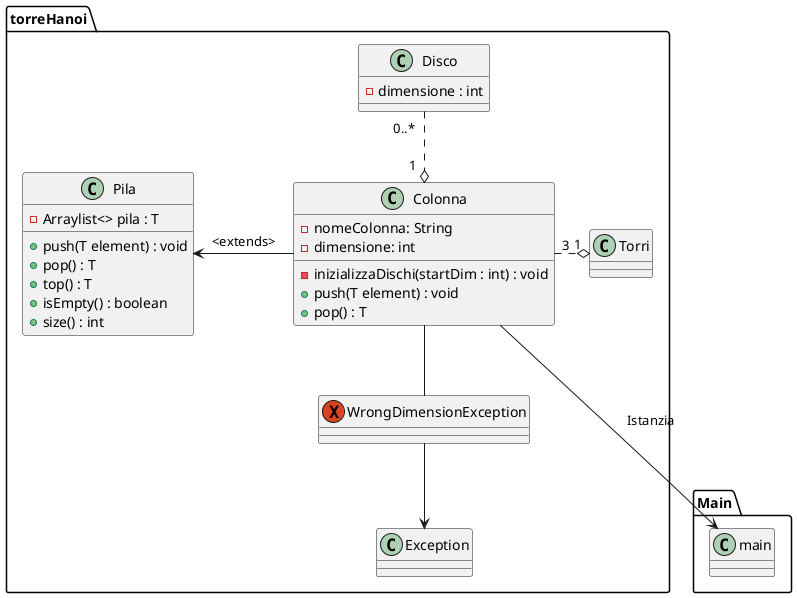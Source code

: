 @startuml
package torreHanoi {

    class Pila {
        - Arraylist<> pila : T
        + push(T element) : void
        + pop() : T
        + top() : T
        + isEmpty() : boolean
        + size() : int
    }

    class Colonna {
        - nomeColonna: String
        - dimensione: int
        - inizializzaDischi(startDim : int) : void
        + push(T element) : void
        + pop() : T
    }
    class Disco {
        - dimensione : int
    }

    Exception WrongDimensionException {

    }

    Class Exception {
    }

    Class Torri {

    }
}

package Main {
    class main {
    }
}

Colonna ---> main : Istanzia

WrongDimensionException --> Exception
Colonna -- WrongDimensionException

Colonna -left-> Pila : <extends>
Disco "0..*  " ..o "1  " Colonna

Colonna "3" .right.o "1" Torri
@enduml